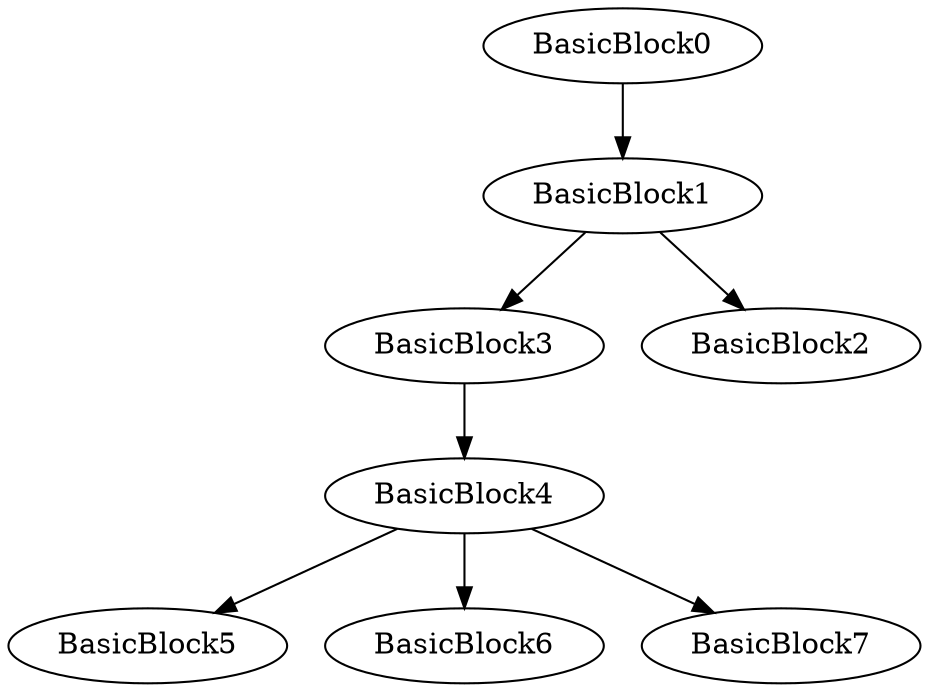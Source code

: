 digraph{
BasicBlock4 -> BasicBlock5
BasicBlock4 -> BasicBlock6
BasicBlock4 -> BasicBlock7
BasicBlock3 -> BasicBlock4
BasicBlock1 -> BasicBlock3
BasicBlock1 -> BasicBlock2
BasicBlock0 -> BasicBlock1
}
